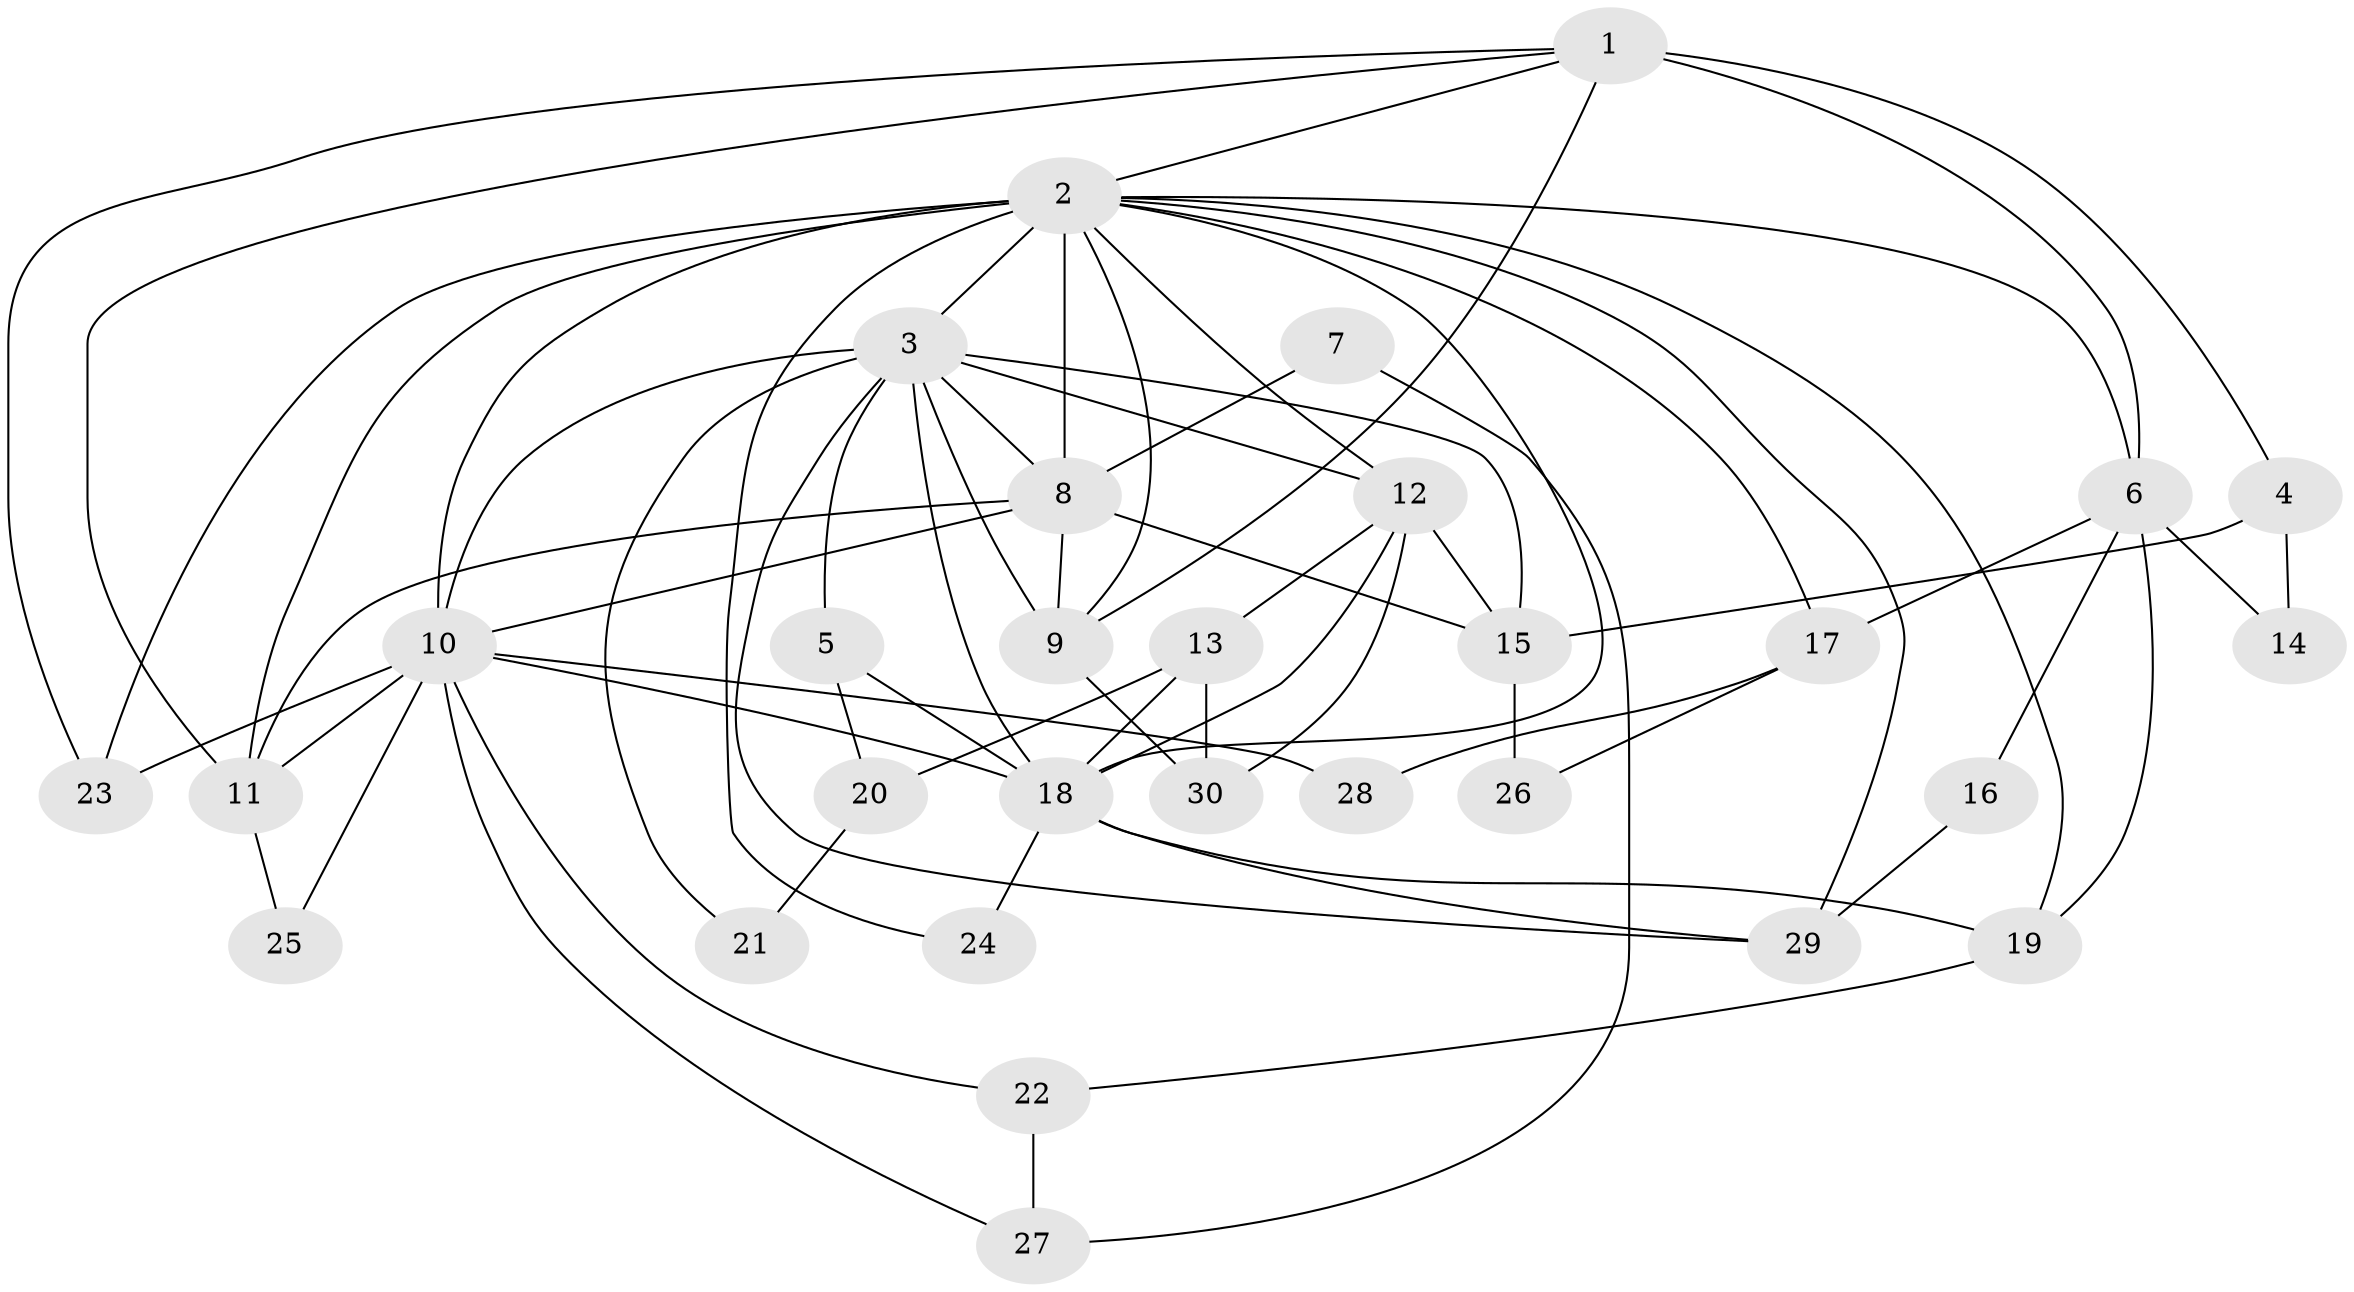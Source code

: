 // original degree distribution, {3: 0.25, 2: 0.16666666666666666, 6: 0.08333333333333333, 7: 0.03333333333333333, 5: 0.16666666666666666, 4: 0.26666666666666666, 9: 0.016666666666666666, 8: 0.016666666666666666}
// Generated by graph-tools (version 1.1) at 2025/35/03/09/25 02:35:53]
// undirected, 30 vertices, 68 edges
graph export_dot {
graph [start="1"]
  node [color=gray90,style=filled];
  1;
  2;
  3;
  4;
  5;
  6;
  7;
  8;
  9;
  10;
  11;
  12;
  13;
  14;
  15;
  16;
  17;
  18;
  19;
  20;
  21;
  22;
  23;
  24;
  25;
  26;
  27;
  28;
  29;
  30;
  1 -- 2 [weight=1.0];
  1 -- 4 [weight=1.0];
  1 -- 6 [weight=1.0];
  1 -- 9 [weight=3.0];
  1 -- 11 [weight=1.0];
  1 -- 23 [weight=1.0];
  2 -- 3 [weight=1.0];
  2 -- 6 [weight=1.0];
  2 -- 8 [weight=3.0];
  2 -- 9 [weight=2.0];
  2 -- 10 [weight=1.0];
  2 -- 11 [weight=4.0];
  2 -- 12 [weight=3.0];
  2 -- 17 [weight=1.0];
  2 -- 18 [weight=1.0];
  2 -- 19 [weight=1.0];
  2 -- 23 [weight=2.0];
  2 -- 24 [weight=1.0];
  2 -- 29 [weight=1.0];
  3 -- 5 [weight=1.0];
  3 -- 8 [weight=1.0];
  3 -- 9 [weight=1.0];
  3 -- 10 [weight=1.0];
  3 -- 12 [weight=1.0];
  3 -- 15 [weight=1.0];
  3 -- 18 [weight=1.0];
  3 -- 21 [weight=1.0];
  3 -- 29 [weight=1.0];
  4 -- 14 [weight=1.0];
  4 -- 15 [weight=1.0];
  5 -- 18 [weight=1.0];
  5 -- 20 [weight=1.0];
  6 -- 14 [weight=1.0];
  6 -- 16 [weight=1.0];
  6 -- 17 [weight=1.0];
  6 -- 19 [weight=1.0];
  7 -- 8 [weight=1.0];
  7 -- 27 [weight=1.0];
  8 -- 9 [weight=1.0];
  8 -- 10 [weight=3.0];
  8 -- 11 [weight=1.0];
  8 -- 15 [weight=1.0];
  9 -- 30 [weight=1.0];
  10 -- 11 [weight=4.0];
  10 -- 18 [weight=1.0];
  10 -- 22 [weight=1.0];
  10 -- 23 [weight=1.0];
  10 -- 25 [weight=1.0];
  10 -- 27 [weight=1.0];
  10 -- 28 [weight=3.0];
  11 -- 25 [weight=1.0];
  12 -- 13 [weight=1.0];
  12 -- 15 [weight=1.0];
  12 -- 18 [weight=2.0];
  12 -- 30 [weight=1.0];
  13 -- 18 [weight=1.0];
  13 -- 20 [weight=1.0];
  13 -- 30 [weight=1.0];
  15 -- 26 [weight=1.0];
  16 -- 29 [weight=1.0];
  17 -- 26 [weight=1.0];
  17 -- 28 [weight=1.0];
  18 -- 19 [weight=1.0];
  18 -- 24 [weight=1.0];
  18 -- 29 [weight=1.0];
  19 -- 22 [weight=1.0];
  20 -- 21 [weight=1.0];
  22 -- 27 [weight=1.0];
}
